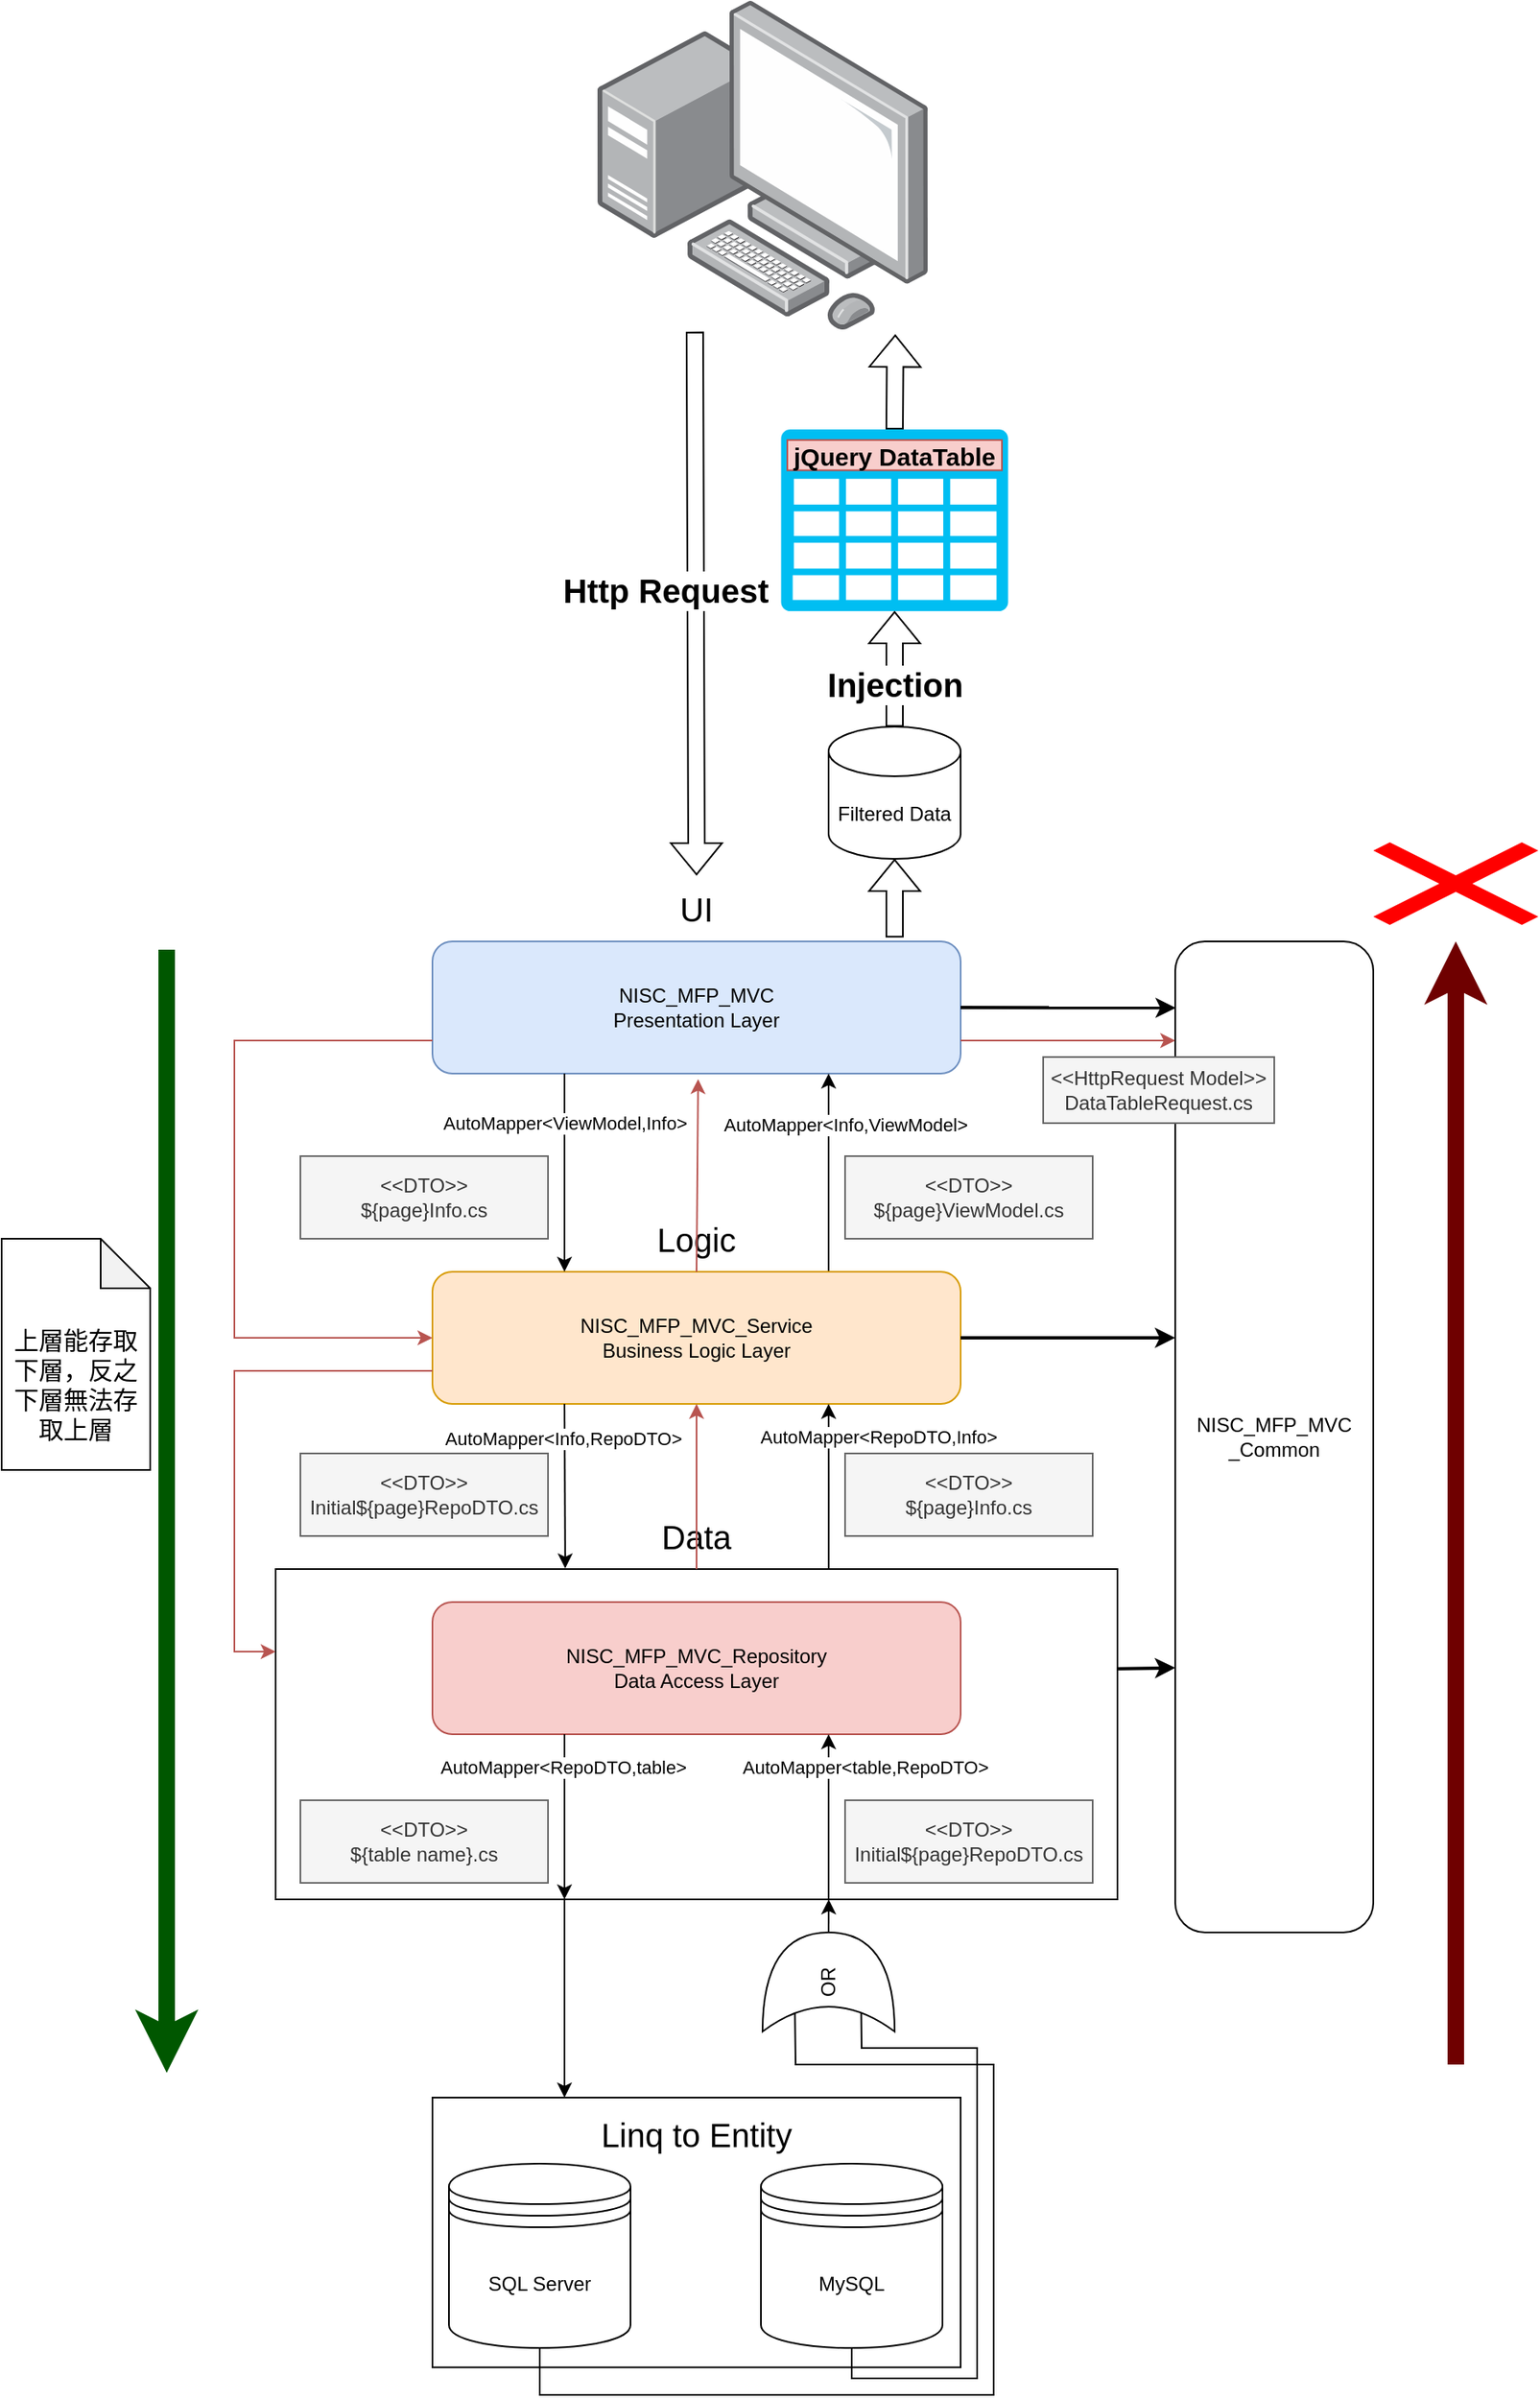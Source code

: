 <mxfile version="21.3.6" type="github">
  <diagram name="第 1 页" id="mKQ4tZcS5uQHfod1a6xu">
    <mxGraphModel dx="2261" dy="1925" grid="1" gridSize="10" guides="1" tooltips="1" connect="1" arrows="1" fold="1" page="1" pageScale="1" pageWidth="827" pageHeight="1169" math="0" shadow="0">
      <root>
        <mxCell id="0" />
        <mxCell id="1" parent="0" />
        <mxCell id="6wjUEO2hAQHkffSQsO7H-2" value="NISC_MFP_MVC&lt;br&gt;Presentation Layer" style="rounded=1;whiteSpace=wrap;html=1;fillColor=#dae8fc;strokeColor=#6c8ebf;" parent="1" vertex="1">
          <mxGeometry x="160" y="240" width="320" height="80" as="geometry" />
        </mxCell>
        <mxCell id="_2PHP9-At8P86BqrjOwD-12" style="edgeStyle=orthogonalEdgeStyle;rounded=0;orthogonalLoop=1;jettySize=auto;html=1;exitX=0.75;exitY=0;exitDx=0;exitDy=0;entryX=0.75;entryY=1;entryDx=0;entryDy=0;" parent="1" source="6wjUEO2hAQHkffSQsO7H-5" target="6wjUEO2hAQHkffSQsO7H-2" edge="1">
          <mxGeometry relative="1" as="geometry" />
        </mxCell>
        <mxCell id="_2PHP9-At8P86BqrjOwD-39" value="AutoMapper&amp;lt;Info,ViewModel&amp;gt;" style="edgeLabel;html=1;align=center;verticalAlign=middle;resizable=0;points=[];" parent="_2PHP9-At8P86BqrjOwD-12" vertex="1" connectable="0">
          <mxGeometry x="0.595" relative="1" as="geometry">
            <mxPoint x="10" y="6" as="offset" />
          </mxGeometry>
        </mxCell>
        <mxCell id="6wjUEO2hAQHkffSQsO7H-5" value="NISC_MFP_MVC_Service&lt;br&gt;Business Logic Layer" style="rounded=1;whiteSpace=wrap;html=1;fillColor=#ffe6cc;strokeColor=#d79b00;" parent="1" vertex="1">
          <mxGeometry x="160" y="440" width="320" height="80" as="geometry" />
        </mxCell>
        <mxCell id="_2PHP9-At8P86BqrjOwD-10" style="edgeStyle=orthogonalEdgeStyle;rounded=0;orthogonalLoop=1;jettySize=auto;html=1;entryX=0.75;entryY=1;entryDx=0;entryDy=0;exitX=0.657;exitY=0;exitDx=0;exitDy=0;exitPerimeter=0;" parent="1" source="_2PHP9-At8P86BqrjOwD-22" target="6wjUEO2hAQHkffSQsO7H-5" edge="1">
          <mxGeometry relative="1" as="geometry">
            <mxPoint x="370" y="580" as="sourcePoint" />
          </mxGeometry>
        </mxCell>
        <mxCell id="_2PHP9-At8P86BqrjOwD-38" value="AutoMapper&amp;lt;RepoDTO,Info&amp;gt;" style="edgeLabel;html=1;align=center;verticalAlign=middle;resizable=0;points=[];" parent="_2PHP9-At8P86BqrjOwD-10" vertex="1" connectable="0">
          <mxGeometry x="0.61" y="-1" relative="1" as="geometry">
            <mxPoint x="29" as="offset" />
          </mxGeometry>
        </mxCell>
        <mxCell id="6wjUEO2hAQHkffSQsO7H-7" value="NISC_MFP_MVC&lt;br&gt;_Common" style="rounded=1;whiteSpace=wrap;html=1;" parent="1" vertex="1">
          <mxGeometry x="610" y="240" width="120" height="600" as="geometry" />
        </mxCell>
        <mxCell id="6wjUEO2hAQHkffSQsO7H-8" value="" style="endArrow=classic;html=1;rounded=0;entryX=0.25;entryY=0;entryDx=0;entryDy=0;exitX=0.25;exitY=1;exitDx=0;exitDy=0;" parent="1" source="6wjUEO2hAQHkffSQsO7H-2" target="6wjUEO2hAQHkffSQsO7H-5" edge="1">
          <mxGeometry width="50" height="50" relative="1" as="geometry">
            <mxPoint x="370" y="420" as="sourcePoint" />
            <mxPoint x="420" y="370" as="targetPoint" />
            <Array as="points">
              <mxPoint x="240" y="380" />
            </Array>
          </mxGeometry>
        </mxCell>
        <mxCell id="_2PHP9-At8P86BqrjOwD-26" value="AutoMapper&amp;lt;ViewModel,Info&amp;gt;" style="edgeLabel;html=1;align=center;verticalAlign=middle;resizable=0;points=[];" parent="6wjUEO2hAQHkffSQsO7H-8" vertex="1" connectable="0">
          <mxGeometry x="-0.27" relative="1" as="geometry">
            <mxPoint y="-14" as="offset" />
          </mxGeometry>
        </mxCell>
        <mxCell id="6wjUEO2hAQHkffSQsO7H-13" value="&amp;lt;&amp;lt;DTO&amp;gt;&amp;gt;&lt;br&gt;${page}Info.cs" style="rounded=0;whiteSpace=wrap;html=1;fillColor=#f5f5f5;fontColor=#333333;strokeColor=#666666;" parent="1" vertex="1">
          <mxGeometry x="80" y="370" width="150" height="50" as="geometry" />
        </mxCell>
        <mxCell id="6wjUEO2hAQHkffSQsO7H-14" value="" style="endArrow=classic;html=1;rounded=0;exitX=0.25;exitY=1;exitDx=0;exitDy=0;entryX=0.344;entryY=-0.002;entryDx=0;entryDy=0;entryPerimeter=0;" parent="1" source="6wjUEO2hAQHkffSQsO7H-5" target="_2PHP9-At8P86BqrjOwD-22" edge="1">
          <mxGeometry width="50" height="50" relative="1" as="geometry">
            <mxPoint x="270" y="515" as="sourcePoint" />
            <mxPoint x="250" y="600" as="targetPoint" />
          </mxGeometry>
        </mxCell>
        <mxCell id="_2PHP9-At8P86BqrjOwD-29" value="AutoMapper&amp;lt;Info,RepoDTO&amp;gt;" style="edgeLabel;html=1;align=center;verticalAlign=middle;resizable=0;points=[];" parent="6wjUEO2hAQHkffSQsO7H-14" vertex="1" connectable="0">
          <mxGeometry x="-0.729" y="-1" relative="1" as="geometry">
            <mxPoint y="7" as="offset" />
          </mxGeometry>
        </mxCell>
        <mxCell id="6wjUEO2hAQHkffSQsO7H-15" value="&amp;lt;&amp;lt;DTO&amp;gt;&amp;gt;&lt;br&gt;Initial${page}RepoDTO.cs" style="rounded=0;whiteSpace=wrap;html=1;fillColor=#f5f5f5;fontColor=#333333;strokeColor=#666666;" parent="1" vertex="1">
          <mxGeometry x="80" y="550" width="150" height="50" as="geometry" />
        </mxCell>
        <mxCell id="_2PHP9-At8P86BqrjOwD-14" value="&amp;lt;&amp;lt;DTO&amp;gt;&amp;gt;&lt;br&gt;${page}Info.cs" style="rounded=0;whiteSpace=wrap;html=1;fillColor=#f5f5f5;fontColor=#333333;strokeColor=#666666;" parent="1" vertex="1">
          <mxGeometry x="410" y="550" width="150" height="50" as="geometry" />
        </mxCell>
        <mxCell id="_2PHP9-At8P86BqrjOwD-15" value="&amp;lt;&amp;lt;DTO&amp;gt;&amp;gt;&lt;br&gt;${page}ViewModel.cs" style="rounded=0;whiteSpace=wrap;html=1;fillColor=#f5f5f5;fontColor=#333333;strokeColor=#666666;" parent="1" vertex="1">
          <mxGeometry x="410" y="370" width="150" height="50" as="geometry" />
        </mxCell>
        <mxCell id="_2PHP9-At8P86BqrjOwD-16" value="" style="endArrow=classic;startArrow=none;html=1;rounded=0;exitX=1;exitY=0.5;exitDx=0;exitDy=0;entryX=0.003;entryY=0.067;entryDx=0;entryDy=0;entryPerimeter=0;strokeWidth=2;targetPerimeterSpacing=0;shadow=0;startFill=0;" parent="1" source="6wjUEO2hAQHkffSQsO7H-2" target="6wjUEO2hAQHkffSQsO7H-7" edge="1">
          <mxGeometry width="50" height="50" relative="1" as="geometry">
            <mxPoint x="370" y="400" as="sourcePoint" />
            <mxPoint x="570" y="290" as="targetPoint" />
          </mxGeometry>
        </mxCell>
        <mxCell id="_2PHP9-At8P86BqrjOwD-17" value="" style="endArrow=classic;startArrow=none;html=1;rounded=0;exitX=1;exitY=0.5;exitDx=0;exitDy=0;entryX=0;entryY=0.4;entryDx=0;entryDy=0;entryPerimeter=0;strokeWidth=2;targetPerimeterSpacing=0;shadow=0;startFill=0;" parent="1" source="6wjUEO2hAQHkffSQsO7H-5" target="6wjUEO2hAQHkffSQsO7H-7" edge="1">
          <mxGeometry width="50" height="50" relative="1" as="geometry">
            <mxPoint x="490" y="450" as="sourcePoint" />
            <mxPoint x="570" y="490" as="targetPoint" />
          </mxGeometry>
        </mxCell>
        <mxCell id="_2PHP9-At8P86BqrjOwD-18" value="" style="endArrow=classic;startArrow=none;html=1;rounded=0;entryX=0;entryY=0.733;entryDx=0;entryDy=0;entryPerimeter=0;strokeWidth=2;targetPerimeterSpacing=0;jumpStyle=none;jumpSize=6;shadow=0;startFill=0;exitX=1;exitY=0.302;exitDx=0;exitDy=0;exitPerimeter=0;" parent="1" source="_2PHP9-At8P86BqrjOwD-22" target="6wjUEO2hAQHkffSQsO7H-7" edge="1">
          <mxGeometry width="50" height="50" relative="1" as="geometry">
            <mxPoint x="590" y="690" as="sourcePoint" />
            <mxPoint x="570" y="690" as="targetPoint" />
          </mxGeometry>
        </mxCell>
        <mxCell id="_2PHP9-At8P86BqrjOwD-24" value="" style="group" parent="1" vertex="1" connectable="0">
          <mxGeometry x="65" y="620" width="510" height="200" as="geometry" />
        </mxCell>
        <mxCell id="_2PHP9-At8P86BqrjOwD-22" value="" style="rounded=0;whiteSpace=wrap;html=1;" parent="_2PHP9-At8P86BqrjOwD-24" vertex="1">
          <mxGeometry width="510" height="200" as="geometry" />
        </mxCell>
        <mxCell id="6wjUEO2hAQHkffSQsO7H-6" value="NISC_MFP_MVC_Repository&lt;br&gt;Data Access Layer" style="rounded=1;whiteSpace=wrap;html=1;fillColor=#f8cecc;strokeColor=#b85450;" parent="_2PHP9-At8P86BqrjOwD-24" vertex="1">
          <mxGeometry x="95" y="20" width="320" height="80" as="geometry" />
        </mxCell>
        <mxCell id="_2PHP9-At8P86BqrjOwD-6" value="&amp;lt;&amp;lt;DTO&amp;gt;&amp;gt;&lt;br&gt;${table name}.cs" style="rounded=0;whiteSpace=wrap;html=1;fillColor=#f5f5f5;fontColor=#333333;strokeColor=#666666;" parent="_2PHP9-At8P86BqrjOwD-24" vertex="1">
          <mxGeometry x="15" y="140" width="150" height="50" as="geometry" />
        </mxCell>
        <mxCell id="_2PHP9-At8P86BqrjOwD-9" value="&amp;lt;&amp;lt;DTO&amp;gt;&amp;gt;&lt;br&gt;Initial${page}RepoDTO.cs" style="rounded=0;whiteSpace=wrap;html=1;fillColor=#f5f5f5;fontColor=#333333;strokeColor=#666666;" parent="_2PHP9-At8P86BqrjOwD-24" vertex="1">
          <mxGeometry x="345" y="140" width="150" height="50" as="geometry" />
        </mxCell>
        <mxCell id="_2PHP9-At8P86BqrjOwD-30" value="" style="endArrow=classic;html=1;rounded=0;exitX=0.25;exitY=1;exitDx=0;exitDy=0;" parent="_2PHP9-At8P86BqrjOwD-24" source="6wjUEO2hAQHkffSQsO7H-6" edge="1">
          <mxGeometry width="50" height="50" relative="1" as="geometry">
            <mxPoint x="235" y="150" as="sourcePoint" />
            <mxPoint x="175" y="200" as="targetPoint" />
          </mxGeometry>
        </mxCell>
        <mxCell id="_2PHP9-At8P86BqrjOwD-32" value="AutoMapper&amp;lt;RepoDTO,table&amp;gt;" style="edgeLabel;html=1;align=center;verticalAlign=middle;resizable=0;points=[];" parent="_2PHP9-At8P86BqrjOwD-30" vertex="1" connectable="0">
          <mxGeometry x="-0.52" y="-1" relative="1" as="geometry">
            <mxPoint y="-4" as="offset" />
          </mxGeometry>
        </mxCell>
        <mxCell id="_2PHP9-At8P86BqrjOwD-25" value="Data" style="text;html=1;strokeColor=none;fillColor=none;align=center;verticalAlign=middle;whiteSpace=wrap;rounded=0;fontSize=20;fontStyle=0" parent="1" vertex="1">
          <mxGeometry x="250" y="580" width="140" height="40" as="geometry" />
        </mxCell>
        <mxCell id="_2PHP9-At8P86BqrjOwD-34" value="" style="endArrow=classic;html=1;rounded=0;exitX=0.75;exitY=1;exitDx=0;exitDy=0;entryX=0.75;entryY=1;entryDx=0;entryDy=0;" parent="1" target="6wjUEO2hAQHkffSQsO7H-6" edge="1">
          <mxGeometry width="50" height="50" relative="1" as="geometry">
            <mxPoint x="400" y="820" as="sourcePoint" />
            <mxPoint x="340" y="750" as="targetPoint" />
          </mxGeometry>
        </mxCell>
        <mxCell id="_2PHP9-At8P86BqrjOwD-35" value="AutoMapper&amp;lt;table,RepoDTO&amp;gt;" style="edgeLabel;html=1;align=center;verticalAlign=middle;resizable=0;points=[];" parent="_2PHP9-At8P86BqrjOwD-34" vertex="1" connectable="0">
          <mxGeometry x="-0.52" y="-1" relative="1" as="geometry">
            <mxPoint x="21" y="-56" as="offset" />
          </mxGeometry>
        </mxCell>
        <mxCell id="_2PHP9-At8P86BqrjOwD-42" value="Logic" style="text;html=1;strokeColor=none;fillColor=none;align=center;verticalAlign=middle;whiteSpace=wrap;rounded=0;fontSize=20;fontStyle=0" parent="1" vertex="1">
          <mxGeometry x="250" y="400" width="140" height="40" as="geometry" />
        </mxCell>
        <mxCell id="_2PHP9-At8P86BqrjOwD-43" value="UI" style="text;html=1;strokeColor=none;fillColor=none;align=center;verticalAlign=middle;whiteSpace=wrap;rounded=0;fontSize=20;fontStyle=0" parent="1" vertex="1">
          <mxGeometry x="250" y="200" width="140" height="40" as="geometry" />
        </mxCell>
        <mxCell id="_2PHP9-At8P86BqrjOwD-45" value="" style="shape=flexArrow;endArrow=classic;html=1;rounded=0;entryX=0.5;entryY=0;entryDx=0;entryDy=0;exitX=0.295;exitY=1.004;exitDx=0;exitDy=0;exitPerimeter=0;" parent="1" source="_2PHP9-At8P86BqrjOwD-130" target="_2PHP9-At8P86BqrjOwD-43" edge="1">
          <mxGeometry width="50" height="50" relative="1" as="geometry">
            <mxPoint x="330" y="-200" as="sourcePoint" />
            <mxPoint x="390" y="110" as="targetPoint" />
          </mxGeometry>
        </mxCell>
        <mxCell id="_2PHP9-At8P86BqrjOwD-46" value="&lt;font style=&quot;font-size: 20px;&quot;&gt;Http Request&lt;/font&gt;" style="edgeLabel;html=1;align=center;verticalAlign=middle;resizable=0;points=[];fontSize=20;fontStyle=1" parent="_2PHP9-At8P86BqrjOwD-45" vertex="1" connectable="0">
          <mxGeometry x="-0.346" y="-1" relative="1" as="geometry">
            <mxPoint x="-18" y="48" as="offset" />
          </mxGeometry>
        </mxCell>
        <mxCell id="_2PHP9-At8P86BqrjOwD-129" value="" style="shape=flexArrow;endArrow=classic;html=1;rounded=0;exitX=0.875;exitY=-0.029;exitDx=0;exitDy=0;exitPerimeter=0;entryX=0.5;entryY=1;entryDx=0;entryDy=0;entryPerimeter=0;" parent="1" source="6wjUEO2hAQHkffSQsO7H-2" target="_2PHP9-At8P86BqrjOwD-131" edge="1">
          <mxGeometry width="50" height="50" relative="1" as="geometry">
            <mxPoint x="525" y="175" as="sourcePoint" />
            <mxPoint x="440" y="150" as="targetPoint" />
          </mxGeometry>
        </mxCell>
        <mxCell id="_2PHP9-At8P86BqrjOwD-130" value="" style="image;points=[];aspect=fixed;html=1;align=center;shadow=0;dashed=0;image=img/lib/allied_telesis/computer_and_terminals/Personal_Computer_with_Server.svg;" parent="1" vertex="1">
          <mxGeometry x="260" y="-330" width="200" height="200" as="geometry" />
        </mxCell>
        <mxCell id="_2PHP9-At8P86BqrjOwD-131" value="Filtered Data" style="shape=cylinder3;whiteSpace=wrap;html=1;boundedLbl=1;backgroundOutline=1;size=15;" parent="1" vertex="1">
          <mxGeometry x="400" y="110" width="80" height="80" as="geometry" />
        </mxCell>
        <mxCell id="_2PHP9-At8P86BqrjOwD-133" value="" style="shape=flexArrow;endArrow=classic;html=1;rounded=0;exitX=0.5;exitY=0;exitDx=0;exitDy=0;exitPerimeter=0;entryX=0.5;entryY=1;entryDx=0;entryDy=0;entryPerimeter=0;" parent="1" source="_2PHP9-At8P86BqrjOwD-131" target="_2PHP9-At8P86BqrjOwD-132" edge="1">
          <mxGeometry width="50" height="50" relative="1" as="geometry">
            <mxPoint x="520" y="78" as="sourcePoint" />
            <mxPoint x="520" y="10" as="targetPoint" />
          </mxGeometry>
        </mxCell>
        <mxCell id="_2PHP9-At8P86BqrjOwD-134" value="&lt;font style=&quot;font-size: 20px;&quot;&gt;Injection&lt;/font&gt;" style="edgeLabel;html=1;align=center;verticalAlign=middle;resizable=0;points=[];fontStyle=1" parent="_2PHP9-At8P86BqrjOwD-133" vertex="1" connectable="0">
          <mxGeometry x="-0.192" y="2" relative="1" as="geometry">
            <mxPoint x="2" y="2" as="offset" />
          </mxGeometry>
        </mxCell>
        <mxCell id="_2PHP9-At8P86BqrjOwD-136" value="" style="group" parent="1" vertex="1" connectable="0">
          <mxGeometry x="371.25" y="-70" width="137.5" height="110" as="geometry" />
        </mxCell>
        <mxCell id="_2PHP9-At8P86BqrjOwD-132" value="" style="verticalLabelPosition=bottom;html=1;verticalAlign=top;align=center;strokeColor=none;fillColor=#00BEF2;shape=mxgraph.azure.storage;pointerEvents=1;" parent="_2PHP9-At8P86BqrjOwD-136" vertex="1">
          <mxGeometry width="137.5" height="110.0" as="geometry" />
        </mxCell>
        <mxCell id="_2PHP9-At8P86BqrjOwD-135" value="&lt;font style=&quot;font-size: 15px;&quot;&gt;&lt;b&gt;jQuery DataTable&lt;/b&gt;&lt;/font&gt;" style="text;html=1;strokeColor=#b85450;fillColor=#f8cecc;align=center;verticalAlign=middle;whiteSpace=wrap;rounded=0;" parent="_2PHP9-At8P86BqrjOwD-136" vertex="1">
          <mxGeometry x="3.75" y="6.417" width="130" height="18.333" as="geometry" />
        </mxCell>
        <mxCell id="_2PHP9-At8P86BqrjOwD-138" value="" style="shape=flexArrow;endArrow=classic;html=1;rounded=0;exitX=0.5;exitY=0;exitDx=0;exitDy=0;exitPerimeter=0;entryX=0.902;entryY=1.013;entryDx=0;entryDy=0;entryPerimeter=0;" parent="1" source="_2PHP9-At8P86BqrjOwD-132" target="_2PHP9-At8P86BqrjOwD-130" edge="1">
          <mxGeometry width="50" height="50" relative="1" as="geometry">
            <mxPoint x="650" y="-82" as="sourcePoint" />
            <mxPoint x="440" y="-120" as="targetPoint" />
          </mxGeometry>
        </mxCell>
        <mxCell id="_2PHP9-At8P86BqrjOwD-143" value="" style="endArrow=classic;html=1;rounded=0;fillColor=#f8cecc;strokeColor=#b85450;exitX=1;exitY=0.75;exitDx=0;exitDy=0;entryX=0;entryY=0.1;entryDx=0;entryDy=0;entryPerimeter=0;" parent="1" source="6wjUEO2hAQHkffSQsO7H-2" target="6wjUEO2hAQHkffSQsO7H-7" edge="1">
          <mxGeometry width="50" height="50" relative="1" as="geometry">
            <mxPoint x="60" y="340" as="sourcePoint" />
            <mxPoint x="570" y="320" as="targetPoint" />
          </mxGeometry>
        </mxCell>
        <mxCell id="_2PHP9-At8P86BqrjOwD-144" value="" style="endArrow=classic;html=1;rounded=0;fillColor=#f8cecc;strokeColor=#b85450;exitX=0;exitY=0.75;exitDx=0;exitDy=0;entryX=0;entryY=0.5;entryDx=0;entryDy=0;" parent="1" source="6wjUEO2hAQHkffSQsO7H-2" target="6wjUEO2hAQHkffSQsO7H-5" edge="1">
          <mxGeometry width="50" height="50" relative="1" as="geometry">
            <mxPoint x="20" y="290" as="sourcePoint" />
            <mxPoint x="100" y="330" as="targetPoint" />
            <Array as="points">
              <mxPoint x="40" y="300" />
              <mxPoint x="40" y="480" />
            </Array>
          </mxGeometry>
        </mxCell>
        <mxCell id="_2PHP9-At8P86BqrjOwD-145" value="" style="endArrow=classic;html=1;rounded=0;fillColor=#f8cecc;strokeColor=#b85450;exitX=0;exitY=0.75;exitDx=0;exitDy=0;entryX=0;entryY=0.25;entryDx=0;entryDy=0;" parent="1" source="6wjUEO2hAQHkffSQsO7H-5" target="_2PHP9-At8P86BqrjOwD-22" edge="1">
          <mxGeometry width="50" height="50" relative="1" as="geometry">
            <mxPoint x="170" y="310" as="sourcePoint" />
            <mxPoint x="40" y="580" as="targetPoint" />
            <Array as="points">
              <mxPoint x="40" y="500" />
              <mxPoint x="40" y="670" />
            </Array>
          </mxGeometry>
        </mxCell>
        <mxCell id="_2PHP9-At8P86BqrjOwD-146" value="" style="endArrow=classic;html=1;rounded=0;fillColor=#f8cecc;strokeColor=#b85450;exitX=0.5;exitY=0;exitDx=0;exitDy=0;entryX=0.5;entryY=1;entryDx=0;entryDy=0;" parent="1" source="_2PHP9-At8P86BqrjOwD-22" target="6wjUEO2hAQHkffSQsO7H-5" edge="1">
          <mxGeometry width="50" height="50" relative="1" as="geometry">
            <mxPoint x="340" y="560" as="sourcePoint" />
            <mxPoint x="120" y="530" as="targetPoint" />
            <Array as="points" />
          </mxGeometry>
        </mxCell>
        <mxCell id="_2PHP9-At8P86BqrjOwD-147" value="" style="endArrow=classic;html=1;rounded=0;fillColor=#f8cecc;strokeColor=#b85450;exitX=0.5;exitY=0;exitDx=0;exitDy=0;entryX=0.503;entryY=1.042;entryDx=0;entryDy=0;entryPerimeter=0;" parent="1" source="6wjUEO2hAQHkffSQsO7H-5" target="6wjUEO2hAQHkffSQsO7H-2" edge="1">
          <mxGeometry width="50" height="50" relative="1" as="geometry">
            <mxPoint x="330" y="630" as="sourcePoint" />
            <mxPoint x="320" y="370" as="targetPoint" />
            <Array as="points" />
          </mxGeometry>
        </mxCell>
        <mxCell id="_2PHP9-At8P86BqrjOwD-150" value="&amp;lt;&amp;lt;HttpRequest Model&amp;gt;&amp;gt;&lt;br&gt;DataTableRequest.cs" style="rounded=0;whiteSpace=wrap;html=1;fillColor=#f5f5f5;fontColor=#333333;strokeColor=#666666;" parent="1" vertex="1">
          <mxGeometry x="530" y="310" width="140" height="40" as="geometry" />
        </mxCell>
        <mxCell id="_2PHP9-At8P86BqrjOwD-151" value="OR" style="shape=xor;whiteSpace=wrap;html=1;rotation=-90;" parent="1" vertex="1">
          <mxGeometry x="370" y="830" width="60" height="80" as="geometry" />
        </mxCell>
        <mxCell id="_2PHP9-At8P86BqrjOwD-152" value="" style="endArrow=classic;html=1;rounded=0;entryX=0.25;entryY=0;entryDx=0;entryDy=0;" parent="1" target="6wjUEO2hAQHkffSQsO7H-18" edge="1">
          <mxGeometry width="50" height="50" relative="1" as="geometry">
            <mxPoint x="240" y="820" as="sourcePoint" />
            <mxPoint x="120" y="920" as="targetPoint" />
          </mxGeometry>
        </mxCell>
        <mxCell id="_2PHP9-At8P86BqrjOwD-5" value="" style="group" parent="1" vertex="1" connectable="0">
          <mxGeometry x="160" y="939.997" width="320" height="163.333" as="geometry" />
        </mxCell>
        <mxCell id="_2PHP9-At8P86BqrjOwD-157" value="" style="group" parent="_2PHP9-At8P86BqrjOwD-5" vertex="1" connectable="0">
          <mxGeometry width="320" height="163.333" as="geometry" />
        </mxCell>
        <mxCell id="6wjUEO2hAQHkffSQsO7H-18" value="" style="rounded=0;whiteSpace=wrap;html=1;container=0;" parent="_2PHP9-At8P86BqrjOwD-157" vertex="1">
          <mxGeometry width="320" height="163.333" as="geometry" />
        </mxCell>
        <mxCell id="6wjUEO2hAQHkffSQsO7H-9" value="SQL Server" style="shape=datastore;whiteSpace=wrap;html=1;container=0;" parent="_2PHP9-At8P86BqrjOwD-157" vertex="1">
          <mxGeometry x="10" y="40" width="110" height="111.67" as="geometry" />
        </mxCell>
        <mxCell id="6wjUEO2hAQHkffSQsO7H-10" value="MySQL" style="shape=datastore;whiteSpace=wrap;html=1;container=0;" parent="_2PHP9-At8P86BqrjOwD-157" vertex="1">
          <mxGeometry x="199" y="40" width="110" height="111.67" as="geometry" />
        </mxCell>
        <mxCell id="_2PHP9-At8P86BqrjOwD-19" value="Linq to Entity" style="text;html=1;strokeColor=none;fillColor=none;align=center;verticalAlign=middle;whiteSpace=wrap;rounded=0;fontSize=20;fontStyle=0" parent="_2PHP9-At8P86BqrjOwD-157" vertex="1">
          <mxGeometry x="100" y="5" width="120" height="35" as="geometry" />
        </mxCell>
        <mxCell id="_2PHP9-At8P86BqrjOwD-158" value="" style="endArrow=none;html=1;rounded=0;exitX=0.189;exitY=0.747;exitDx=0;exitDy=0;exitPerimeter=0;entryX=0.5;entryY=1;entryDx=0;entryDy=0;" parent="1" source="_2PHP9-At8P86BqrjOwD-151" target="6wjUEO2hAQHkffSQsO7H-10" edge="1">
          <mxGeometry width="50" height="50" relative="1" as="geometry">
            <mxPoint x="391" y="900" as="sourcePoint" />
            <mxPoint x="420" y="940" as="targetPoint" />
            <Array as="points">
              <mxPoint x="420" y="910" />
              <mxPoint x="490" y="910" />
              <mxPoint x="490" y="1110" />
              <mxPoint x="414" y="1110" />
            </Array>
          </mxGeometry>
        </mxCell>
        <mxCell id="_2PHP9-At8P86BqrjOwD-159" value="" style="endArrow=classic;html=1;rounded=0;exitX=1;exitY=0.5;exitDx=0;exitDy=0;exitPerimeter=0;entryX=0.657;entryY=1;entryDx=0;entryDy=0;entryPerimeter=0;endFill=1;" parent="1" source="_2PHP9-At8P86BqrjOwD-151" target="_2PHP9-At8P86BqrjOwD-22" edge="1">
          <mxGeometry width="50" height="50" relative="1" as="geometry">
            <mxPoint x="461.25" y="870" as="sourcePoint" />
            <mxPoint x="391" y="929" as="targetPoint" />
          </mxGeometry>
        </mxCell>
        <mxCell id="_2PHP9-At8P86BqrjOwD-161" value="" style="endArrow=classic;html=1;rounded=0;strokeWidth=10;fillColor=#008a00;strokeColor=#005700;" parent="1" edge="1">
          <mxGeometry width="50" height="50" relative="1" as="geometry">
            <mxPoint x="-1" y="245" as="sourcePoint" />
            <mxPoint x="-1" y="925" as="targetPoint" />
          </mxGeometry>
        </mxCell>
        <mxCell id="_2PHP9-At8P86BqrjOwD-162" value="&lt;font style=&quot;font-size: 15px;&quot;&gt;&lt;br&gt;&lt;br&gt;上層能存取下層，反之下層無法存取上層&lt;/font&gt;" style="shape=note;whiteSpace=wrap;html=1;backgroundOutline=1;darkOpacity=0.05;" parent="1" vertex="1">
          <mxGeometry x="-101" y="420" width="90" height="140" as="geometry" />
        </mxCell>
        <mxCell id="_2PHP9-At8P86BqrjOwD-165" value="" style="endArrow=classic;html=1;rounded=0;strokeWidth=10;fillColor=#a20025;strokeColor=#6F0000;" parent="1" edge="1">
          <mxGeometry width="50" height="50" relative="1" as="geometry">
            <mxPoint x="780" y="920" as="sourcePoint" />
            <mxPoint x="780" y="240" as="targetPoint" />
          </mxGeometry>
        </mxCell>
        <mxCell id="_2PHP9-At8P86BqrjOwD-170" value="" style="shape=mxgraph.mockup.markup.redX;fillColor=#ff0000;html=1;shadow=0;whiteSpace=wrap;strokeColor=none;" parent="1" vertex="1">
          <mxGeometry x="730" y="180" width="100" height="50" as="geometry" />
        </mxCell>
        <mxCell id="_2PHP9-At8P86BqrjOwD-171" value="" style="shape=image;html=1;verticalAlign=top;verticalLabelPosition=bottom;labelBackgroundColor=#ffffff;imageAspect=0;aspect=fixed;image=https://cdn3.iconfinder.com/data/icons/flat-actions-icons-9/512/Tick_Mark-128.png" parent="1" vertex="1">
          <mxGeometry x="-40" y="152" width="88" height="88" as="geometry" />
        </mxCell>
        <mxCell id="_2PHP9-At8P86BqrjOwD-156" value="" style="endArrow=none;html=1;rounded=0;exitX=0.191;exitY=0.245;exitDx=0;exitDy=0;exitPerimeter=0;entryX=0.5;entryY=1;entryDx=0;entryDy=0;" parent="1" source="_2PHP9-At8P86BqrjOwD-151" target="6wjUEO2hAQHkffSQsO7H-9" edge="1">
          <mxGeometry width="50" height="50" relative="1" as="geometry">
            <mxPoint x="400" y="910" as="sourcePoint" />
            <mxPoint x="380" y="950" as="targetPoint" />
            <Array as="points">
              <mxPoint x="380" y="920" />
              <mxPoint x="500" y="920" />
              <mxPoint x="500" y="1120" />
              <mxPoint x="225" y="1120" />
            </Array>
          </mxGeometry>
        </mxCell>
      </root>
    </mxGraphModel>
  </diagram>
</mxfile>

